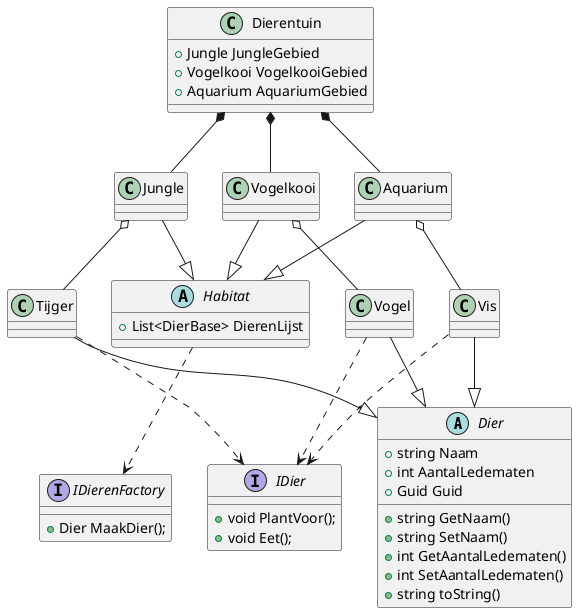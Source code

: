 @startuml

Abstract Class Dier {
	+ string Naam
	+ int AantalLedematen
	+ Guid Guid
	+ string GetNaam()
	+ string SetNaam()
	+ int GetAantalLedematen()
	+ int SetAantalLedematen()
	+ string toString()
}

Interface IDier {
	+ void PlantVoor();
	+ void Eet();
}

Class Tijger {
}

Class Vogel {
}

Class Vis {
}

Abstract Class Habitat {
	+ List<DierBase> DierenLijst
}

Interface IDierenFactory {
	+ Dier MaakDier();
}

Class Jungle {
}

Class Vogelkooi {
}

Class Aquarium {
}

Class Dierentuin {
	+ Jungle JungleGebied
	+ Vogelkooi VogelkooiGebied
	+ Aquarium AquariumGebied
}

Tijger --|> Dier
Vogel --|> Dier
Vis --|> Dier

Tijger..> IDier
Vogel ..> IDier
Vis ..> IDier

Jungle --|> Habitat
Vogelkooi --|> Habitat
Aquarium --|> Habitat

Habitat ..> IDierenFactory

Jungle o-- Tijger
Vogelkooi o-- Vogel
Aquarium o-- Vis

Dierentuin *-- Jungle
Dierentuin *-- Vogelkooi
Dierentuin *-- Aquarium

@enduml